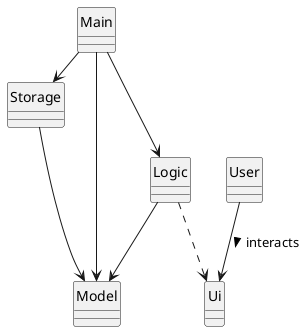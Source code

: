 @startuml

hide circle
skinparam classAttributeIconSize 0

class User

class Model

class Storage

class Ui

class Logic

class Main

User --> Ui : interacts >


Main --> Model
Main --> Logic
Main -> Storage

Storage -> Model

Logic --> Model
Logic ..> Ui
@enduml